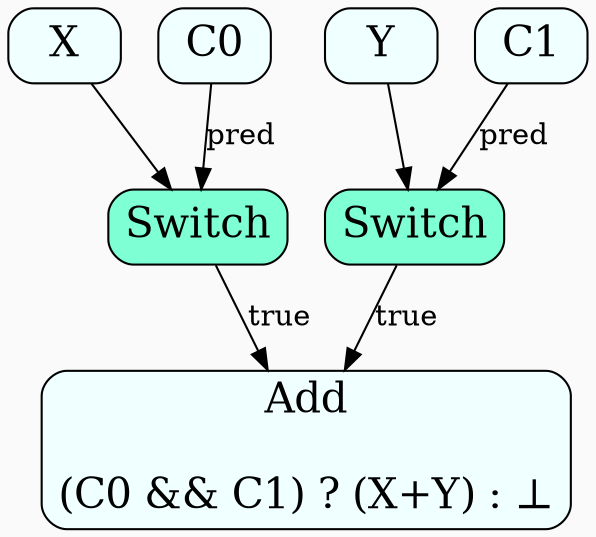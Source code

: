 digraph {
  graph[bgcolor=gray98,compound=true]
  node[fontsize=20,shape=box,fillcolor=azure, style="filled,rounded"]

  X -> Switch0
  Y -> Switch1
  Switch0[fillcolor=aquamarine,label="Switch"]
  Switch1[fillcolor=aquamarine,label="Switch"]

  Add[label="Add\n\n(C0 && C1) ? (X+Y) : ⊥"]
  Switch0 -> Add[label=true]
  Switch1 -> Add[label=true]

  C0 -> Switch0[label=pred]
  C1 -> Switch1[label=pred]
}
